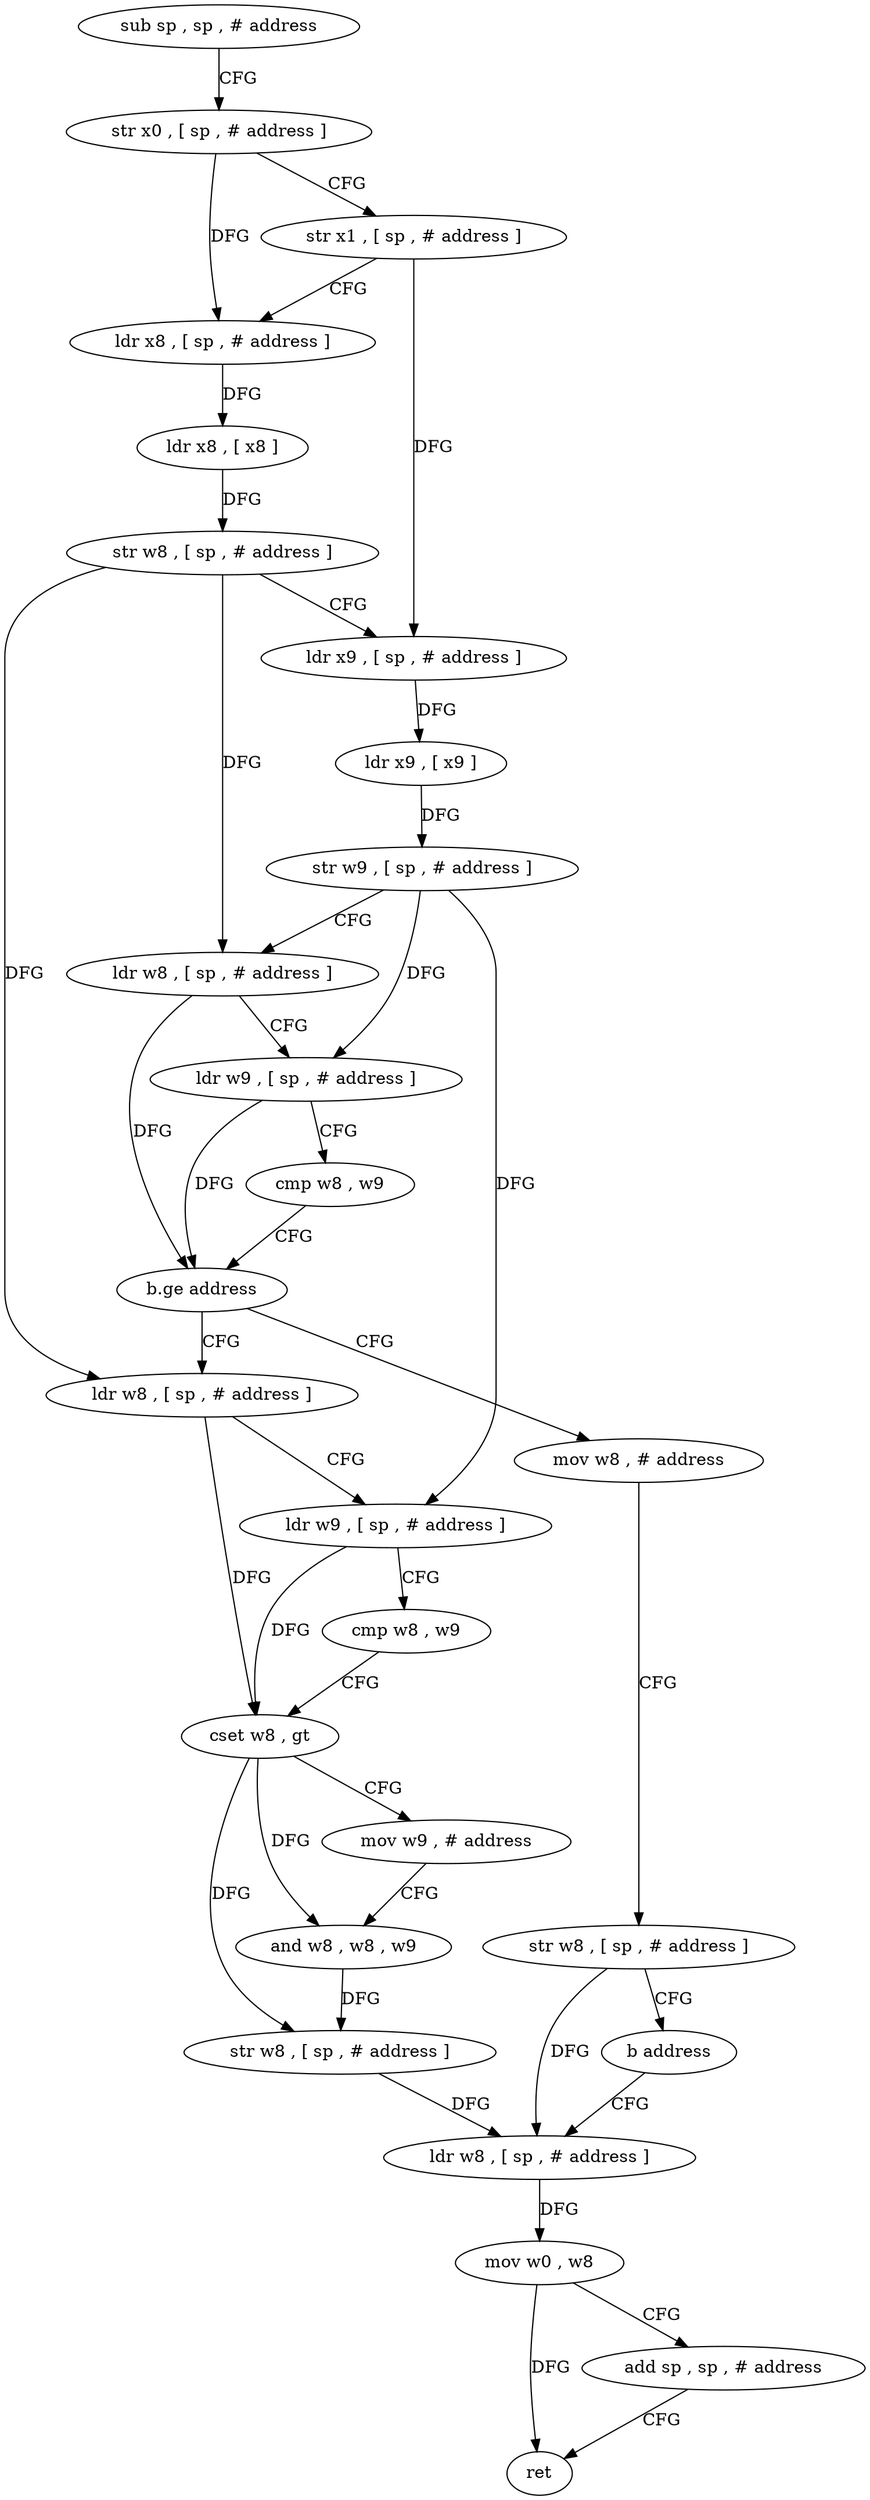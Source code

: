 digraph "func" {
"4207800" [label = "sub sp , sp , # address" ]
"4207804" [label = "str x0 , [ sp , # address ]" ]
"4207808" [label = "str x1 , [ sp , # address ]" ]
"4207812" [label = "ldr x8 , [ sp , # address ]" ]
"4207816" [label = "ldr x8 , [ x8 ]" ]
"4207820" [label = "str w8 , [ sp , # address ]" ]
"4207824" [label = "ldr x9 , [ sp , # address ]" ]
"4207828" [label = "ldr x9 , [ x9 ]" ]
"4207832" [label = "str w9 , [ sp , # address ]" ]
"4207836" [label = "ldr w8 , [ sp , # address ]" ]
"4207840" [label = "ldr w9 , [ sp , # address ]" ]
"4207844" [label = "cmp w8 , w9" ]
"4207848" [label = "b.ge address" ]
"4207864" [label = "ldr w8 , [ sp , # address ]" ]
"4207852" [label = "mov w8 , # address" ]
"4207868" [label = "ldr w9 , [ sp , # address ]" ]
"4207872" [label = "cmp w8 , w9" ]
"4207876" [label = "cset w8 , gt" ]
"4207880" [label = "mov w9 , # address" ]
"4207884" [label = "and w8 , w8 , w9" ]
"4207888" [label = "str w8 , [ sp , # address ]" ]
"4207892" [label = "ldr w8 , [ sp , # address ]" ]
"4207856" [label = "str w8 , [ sp , # address ]" ]
"4207860" [label = "b address" ]
"4207896" [label = "mov w0 , w8" ]
"4207900" [label = "add sp , sp , # address" ]
"4207904" [label = "ret" ]
"4207800" -> "4207804" [ label = "CFG" ]
"4207804" -> "4207808" [ label = "CFG" ]
"4207804" -> "4207812" [ label = "DFG" ]
"4207808" -> "4207812" [ label = "CFG" ]
"4207808" -> "4207824" [ label = "DFG" ]
"4207812" -> "4207816" [ label = "DFG" ]
"4207816" -> "4207820" [ label = "DFG" ]
"4207820" -> "4207824" [ label = "CFG" ]
"4207820" -> "4207836" [ label = "DFG" ]
"4207820" -> "4207864" [ label = "DFG" ]
"4207824" -> "4207828" [ label = "DFG" ]
"4207828" -> "4207832" [ label = "DFG" ]
"4207832" -> "4207836" [ label = "CFG" ]
"4207832" -> "4207840" [ label = "DFG" ]
"4207832" -> "4207868" [ label = "DFG" ]
"4207836" -> "4207840" [ label = "CFG" ]
"4207836" -> "4207848" [ label = "DFG" ]
"4207840" -> "4207844" [ label = "CFG" ]
"4207840" -> "4207848" [ label = "DFG" ]
"4207844" -> "4207848" [ label = "CFG" ]
"4207848" -> "4207864" [ label = "CFG" ]
"4207848" -> "4207852" [ label = "CFG" ]
"4207864" -> "4207868" [ label = "CFG" ]
"4207864" -> "4207876" [ label = "DFG" ]
"4207852" -> "4207856" [ label = "CFG" ]
"4207868" -> "4207872" [ label = "CFG" ]
"4207868" -> "4207876" [ label = "DFG" ]
"4207872" -> "4207876" [ label = "CFG" ]
"4207876" -> "4207880" [ label = "CFG" ]
"4207876" -> "4207884" [ label = "DFG" ]
"4207876" -> "4207888" [ label = "DFG" ]
"4207880" -> "4207884" [ label = "CFG" ]
"4207884" -> "4207888" [ label = "DFG" ]
"4207888" -> "4207892" [ label = "DFG" ]
"4207892" -> "4207896" [ label = "DFG" ]
"4207856" -> "4207860" [ label = "CFG" ]
"4207856" -> "4207892" [ label = "DFG" ]
"4207860" -> "4207892" [ label = "CFG" ]
"4207896" -> "4207900" [ label = "CFG" ]
"4207896" -> "4207904" [ label = "DFG" ]
"4207900" -> "4207904" [ label = "CFG" ]
}
